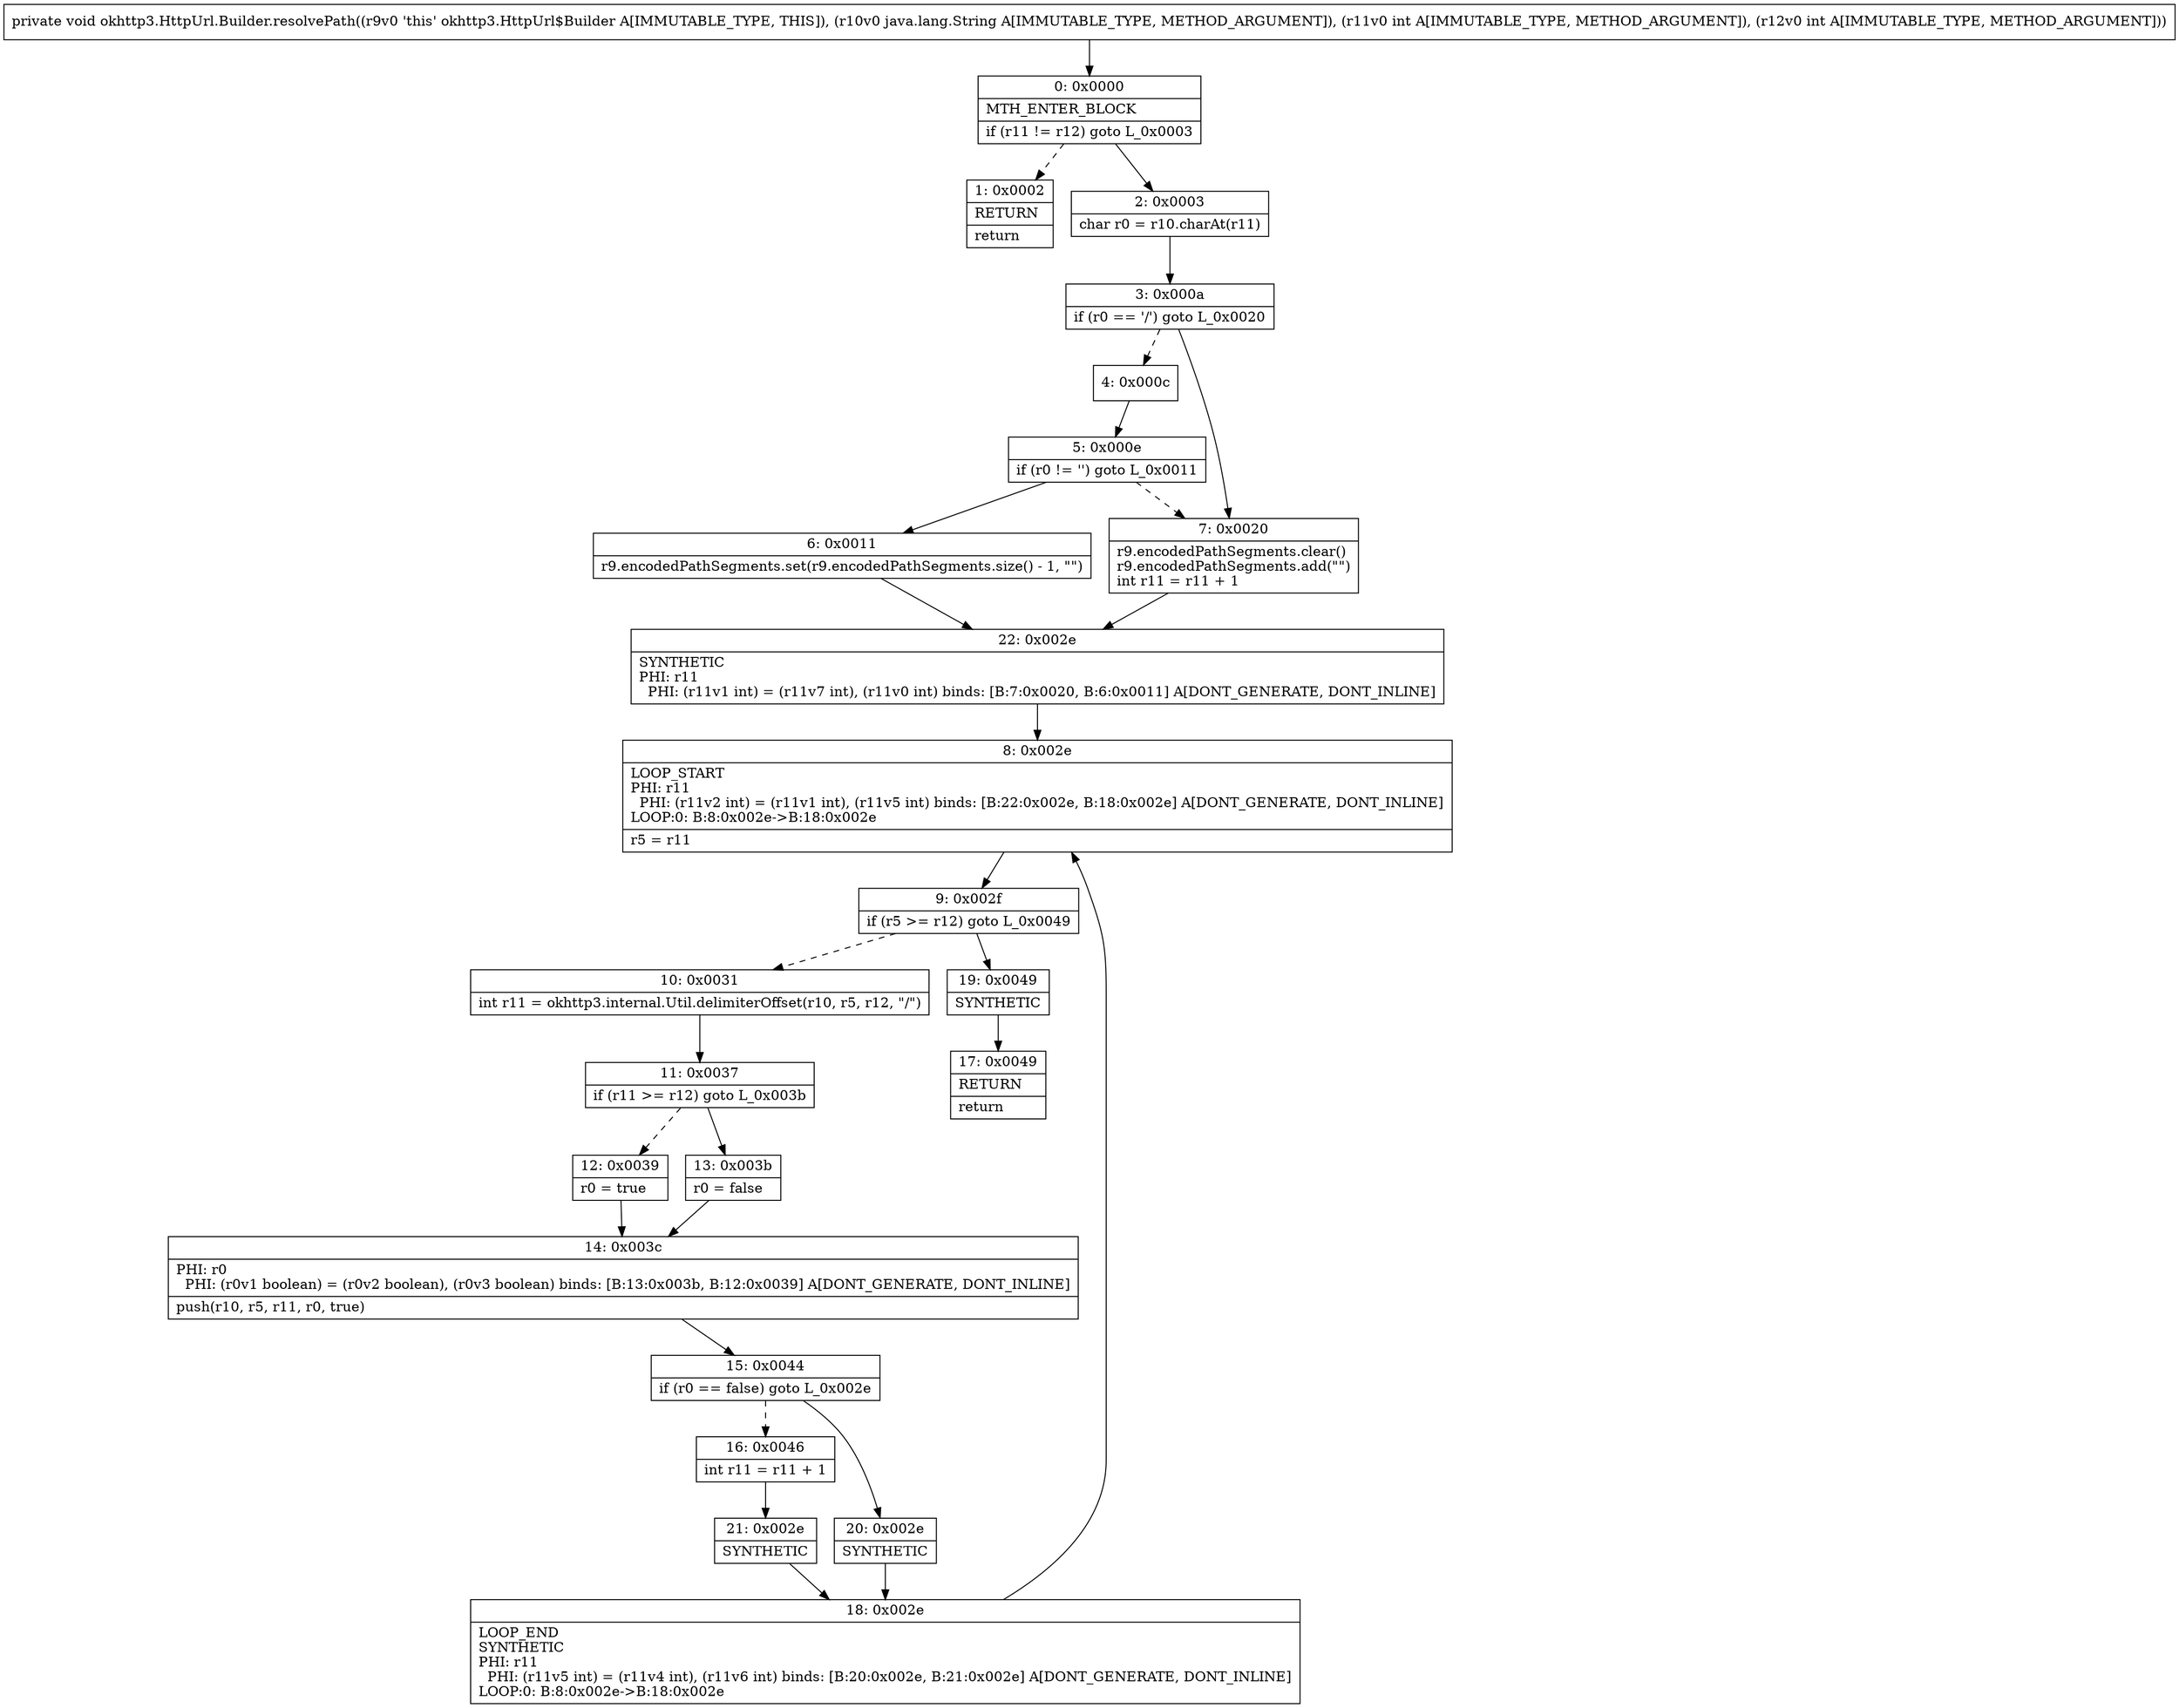 digraph "CFG forokhttp3.HttpUrl.Builder.resolvePath(Ljava\/lang\/String;II)V" {
Node_0 [shape=record,label="{0\:\ 0x0000|MTH_ENTER_BLOCK\l|if (r11 != r12) goto L_0x0003\l}"];
Node_1 [shape=record,label="{1\:\ 0x0002|RETURN\l|return\l}"];
Node_2 [shape=record,label="{2\:\ 0x0003|char r0 = r10.charAt(r11)\l}"];
Node_3 [shape=record,label="{3\:\ 0x000a|if (r0 == '\/') goto L_0x0020\l}"];
Node_4 [shape=record,label="{4\:\ 0x000c}"];
Node_5 [shape=record,label="{5\:\ 0x000e|if (r0 != '') goto L_0x0011\l}"];
Node_6 [shape=record,label="{6\:\ 0x0011|r9.encodedPathSegments.set(r9.encodedPathSegments.size() \- 1, \"\")\l}"];
Node_7 [shape=record,label="{7\:\ 0x0020|r9.encodedPathSegments.clear()\lr9.encodedPathSegments.add(\"\")\lint r11 = r11 + 1\l}"];
Node_8 [shape=record,label="{8\:\ 0x002e|LOOP_START\lPHI: r11 \l  PHI: (r11v2 int) = (r11v1 int), (r11v5 int) binds: [B:22:0x002e, B:18:0x002e] A[DONT_GENERATE, DONT_INLINE]\lLOOP:0: B:8:0x002e\-\>B:18:0x002e\l|r5 = r11\l}"];
Node_9 [shape=record,label="{9\:\ 0x002f|if (r5 \>= r12) goto L_0x0049\l}"];
Node_10 [shape=record,label="{10\:\ 0x0031|int r11 = okhttp3.internal.Util.delimiterOffset(r10, r5, r12, \"\/\")\l}"];
Node_11 [shape=record,label="{11\:\ 0x0037|if (r11 \>= r12) goto L_0x003b\l}"];
Node_12 [shape=record,label="{12\:\ 0x0039|r0 = true\l}"];
Node_13 [shape=record,label="{13\:\ 0x003b|r0 = false\l}"];
Node_14 [shape=record,label="{14\:\ 0x003c|PHI: r0 \l  PHI: (r0v1 boolean) = (r0v2 boolean), (r0v3 boolean) binds: [B:13:0x003b, B:12:0x0039] A[DONT_GENERATE, DONT_INLINE]\l|push(r10, r5, r11, r0, true)\l}"];
Node_15 [shape=record,label="{15\:\ 0x0044|if (r0 == false) goto L_0x002e\l}"];
Node_16 [shape=record,label="{16\:\ 0x0046|int r11 = r11 + 1\l}"];
Node_17 [shape=record,label="{17\:\ 0x0049|RETURN\l|return\l}"];
Node_18 [shape=record,label="{18\:\ 0x002e|LOOP_END\lSYNTHETIC\lPHI: r11 \l  PHI: (r11v5 int) = (r11v4 int), (r11v6 int) binds: [B:20:0x002e, B:21:0x002e] A[DONT_GENERATE, DONT_INLINE]\lLOOP:0: B:8:0x002e\-\>B:18:0x002e\l}"];
Node_19 [shape=record,label="{19\:\ 0x0049|SYNTHETIC\l}"];
Node_20 [shape=record,label="{20\:\ 0x002e|SYNTHETIC\l}"];
Node_21 [shape=record,label="{21\:\ 0x002e|SYNTHETIC\l}"];
Node_22 [shape=record,label="{22\:\ 0x002e|SYNTHETIC\lPHI: r11 \l  PHI: (r11v1 int) = (r11v7 int), (r11v0 int) binds: [B:7:0x0020, B:6:0x0011] A[DONT_GENERATE, DONT_INLINE]\l}"];
MethodNode[shape=record,label="{private void okhttp3.HttpUrl.Builder.resolvePath((r9v0 'this' okhttp3.HttpUrl$Builder A[IMMUTABLE_TYPE, THIS]), (r10v0 java.lang.String A[IMMUTABLE_TYPE, METHOD_ARGUMENT]), (r11v0 int A[IMMUTABLE_TYPE, METHOD_ARGUMENT]), (r12v0 int A[IMMUTABLE_TYPE, METHOD_ARGUMENT])) }"];
MethodNode -> Node_0;
Node_0 -> Node_1[style=dashed];
Node_0 -> Node_2;
Node_2 -> Node_3;
Node_3 -> Node_4[style=dashed];
Node_3 -> Node_7;
Node_4 -> Node_5;
Node_5 -> Node_6;
Node_5 -> Node_7[style=dashed];
Node_6 -> Node_22;
Node_7 -> Node_22;
Node_8 -> Node_9;
Node_9 -> Node_10[style=dashed];
Node_9 -> Node_19;
Node_10 -> Node_11;
Node_11 -> Node_12[style=dashed];
Node_11 -> Node_13;
Node_12 -> Node_14;
Node_13 -> Node_14;
Node_14 -> Node_15;
Node_15 -> Node_16[style=dashed];
Node_15 -> Node_20;
Node_16 -> Node_21;
Node_18 -> Node_8;
Node_19 -> Node_17;
Node_20 -> Node_18;
Node_21 -> Node_18;
Node_22 -> Node_8;
}

